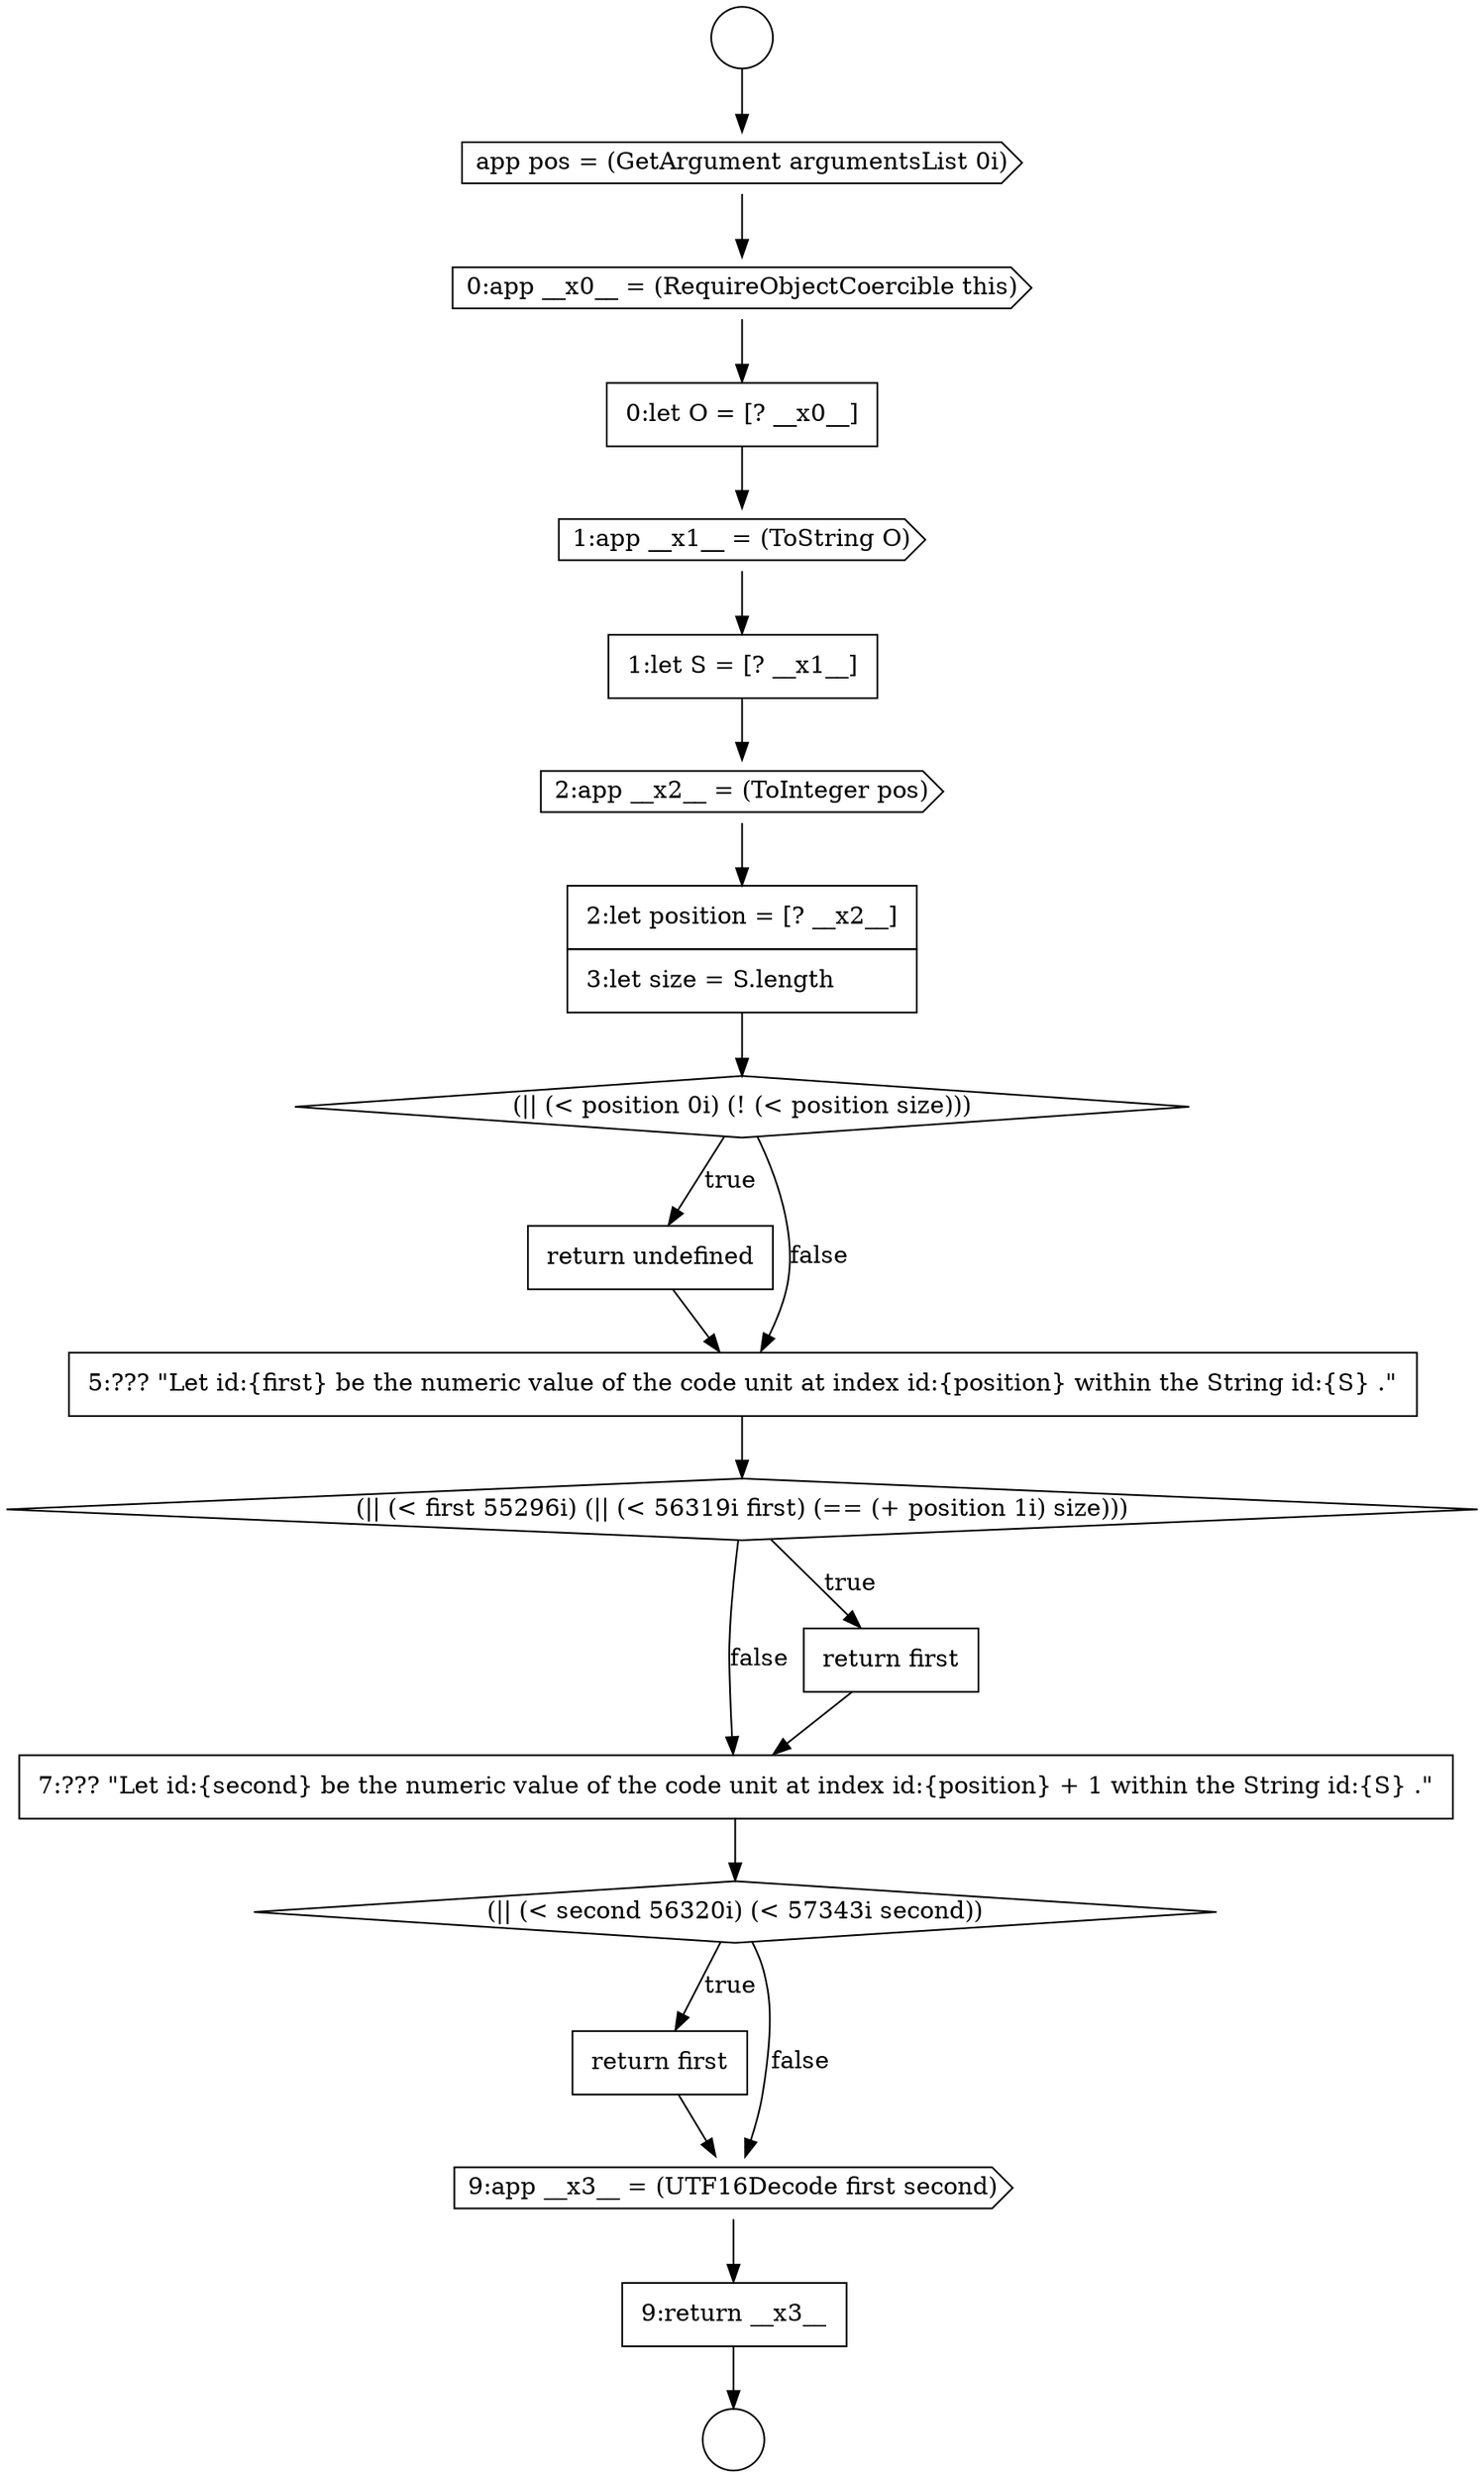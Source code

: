 digraph {
  node12949 [shape=cds, label=<<font color="black">0:app __x0__ = (RequireObjectCoercible this)</font>> color="black" fillcolor="white" style=filled]
  node12960 [shape=none, margin=0, label=<<font color="black">
    <table border="0" cellborder="1" cellspacing="0" cellpadding="10">
      <tr><td align="left">7:??? &quot;Let id:{second} be the numeric value of the code unit at index id:{position} + 1 within the String id:{S} .&quot;</td></tr>
    </table>
  </font>> color="black" fillcolor="white" style=filled]
  node12956 [shape=none, margin=0, label=<<font color="black">
    <table border="0" cellborder="1" cellspacing="0" cellpadding="10">
      <tr><td align="left">return undefined</td></tr>
    </table>
  </font>> color="black" fillcolor="white" style=filled]
  node12961 [shape=diamond, label=<<font color="black">(|| (&lt; second 56320i) (&lt; 57343i second))</font>> color="black" fillcolor="white" style=filled]
  node12953 [shape=cds, label=<<font color="black">2:app __x2__ = (ToInteger pos)</font>> color="black" fillcolor="white" style=filled]
  node12952 [shape=none, margin=0, label=<<font color="black">
    <table border="0" cellborder="1" cellspacing="0" cellpadding="10">
      <tr><td align="left">1:let S = [? __x1__]</td></tr>
    </table>
  </font>> color="black" fillcolor="white" style=filled]
  node12957 [shape=none, margin=0, label=<<font color="black">
    <table border="0" cellborder="1" cellspacing="0" cellpadding="10">
      <tr><td align="left">5:??? &quot;Let id:{first} be the numeric value of the code unit at index id:{position} within the String id:{S} .&quot;</td></tr>
    </table>
  </font>> color="black" fillcolor="white" style=filled]
  node12948 [shape=cds, label=<<font color="black">app pos = (GetArgument argumentsList 0i)</font>> color="black" fillcolor="white" style=filled]
  node12959 [shape=none, margin=0, label=<<font color="black">
    <table border="0" cellborder="1" cellspacing="0" cellpadding="10">
      <tr><td align="left">return first</td></tr>
    </table>
  </font>> color="black" fillcolor="white" style=filled]
  node12950 [shape=none, margin=0, label=<<font color="black">
    <table border="0" cellborder="1" cellspacing="0" cellpadding="10">
      <tr><td align="left">0:let O = [? __x0__]</td></tr>
    </table>
  </font>> color="black" fillcolor="white" style=filled]
  node12955 [shape=diamond, label=<<font color="black">(|| (&lt; position 0i) (! (&lt; position size)))</font>> color="black" fillcolor="white" style=filled]
  node12946 [shape=circle label=" " color="black" fillcolor="white" style=filled]
  node12962 [shape=none, margin=0, label=<<font color="black">
    <table border="0" cellborder="1" cellspacing="0" cellpadding="10">
      <tr><td align="left">return first</td></tr>
    </table>
  </font>> color="black" fillcolor="white" style=filled]
  node12951 [shape=cds, label=<<font color="black">1:app __x1__ = (ToString O)</font>> color="black" fillcolor="white" style=filled]
  node12958 [shape=diamond, label=<<font color="black">(|| (&lt; first 55296i) (|| (&lt; 56319i first) (== (+ position 1i) size)))</font>> color="black" fillcolor="white" style=filled]
  node12964 [shape=none, margin=0, label=<<font color="black">
    <table border="0" cellborder="1" cellspacing="0" cellpadding="10">
      <tr><td align="left">9:return __x3__</td></tr>
    </table>
  </font>> color="black" fillcolor="white" style=filled]
  node12947 [shape=circle label=" " color="black" fillcolor="white" style=filled]
  node12963 [shape=cds, label=<<font color="black">9:app __x3__ = (UTF16Decode first second)</font>> color="black" fillcolor="white" style=filled]
  node12954 [shape=none, margin=0, label=<<font color="black">
    <table border="0" cellborder="1" cellspacing="0" cellpadding="10">
      <tr><td align="left">2:let position = [? __x2__]</td></tr>
      <tr><td align="left">3:let size = S.length</td></tr>
    </table>
  </font>> color="black" fillcolor="white" style=filled]
  node12952 -> node12953 [ color="black"]
  node12962 -> node12963 [ color="black"]
  node12957 -> node12958 [ color="black"]
  node12958 -> node12959 [label=<<font color="black">true</font>> color="black"]
  node12958 -> node12960 [label=<<font color="black">false</font>> color="black"]
  node12953 -> node12954 [ color="black"]
  node12955 -> node12956 [label=<<font color="black">true</font>> color="black"]
  node12955 -> node12957 [label=<<font color="black">false</font>> color="black"]
  node12954 -> node12955 [ color="black"]
  node12949 -> node12950 [ color="black"]
  node12951 -> node12952 [ color="black"]
  node12946 -> node12948 [ color="black"]
  node12960 -> node12961 [ color="black"]
  node12956 -> node12957 [ color="black"]
  node12948 -> node12949 [ color="black"]
  node12963 -> node12964 [ color="black"]
  node12961 -> node12962 [label=<<font color="black">true</font>> color="black"]
  node12961 -> node12963 [label=<<font color="black">false</font>> color="black"]
  node12950 -> node12951 [ color="black"]
  node12959 -> node12960 [ color="black"]
  node12964 -> node12947 [ color="black"]
}
